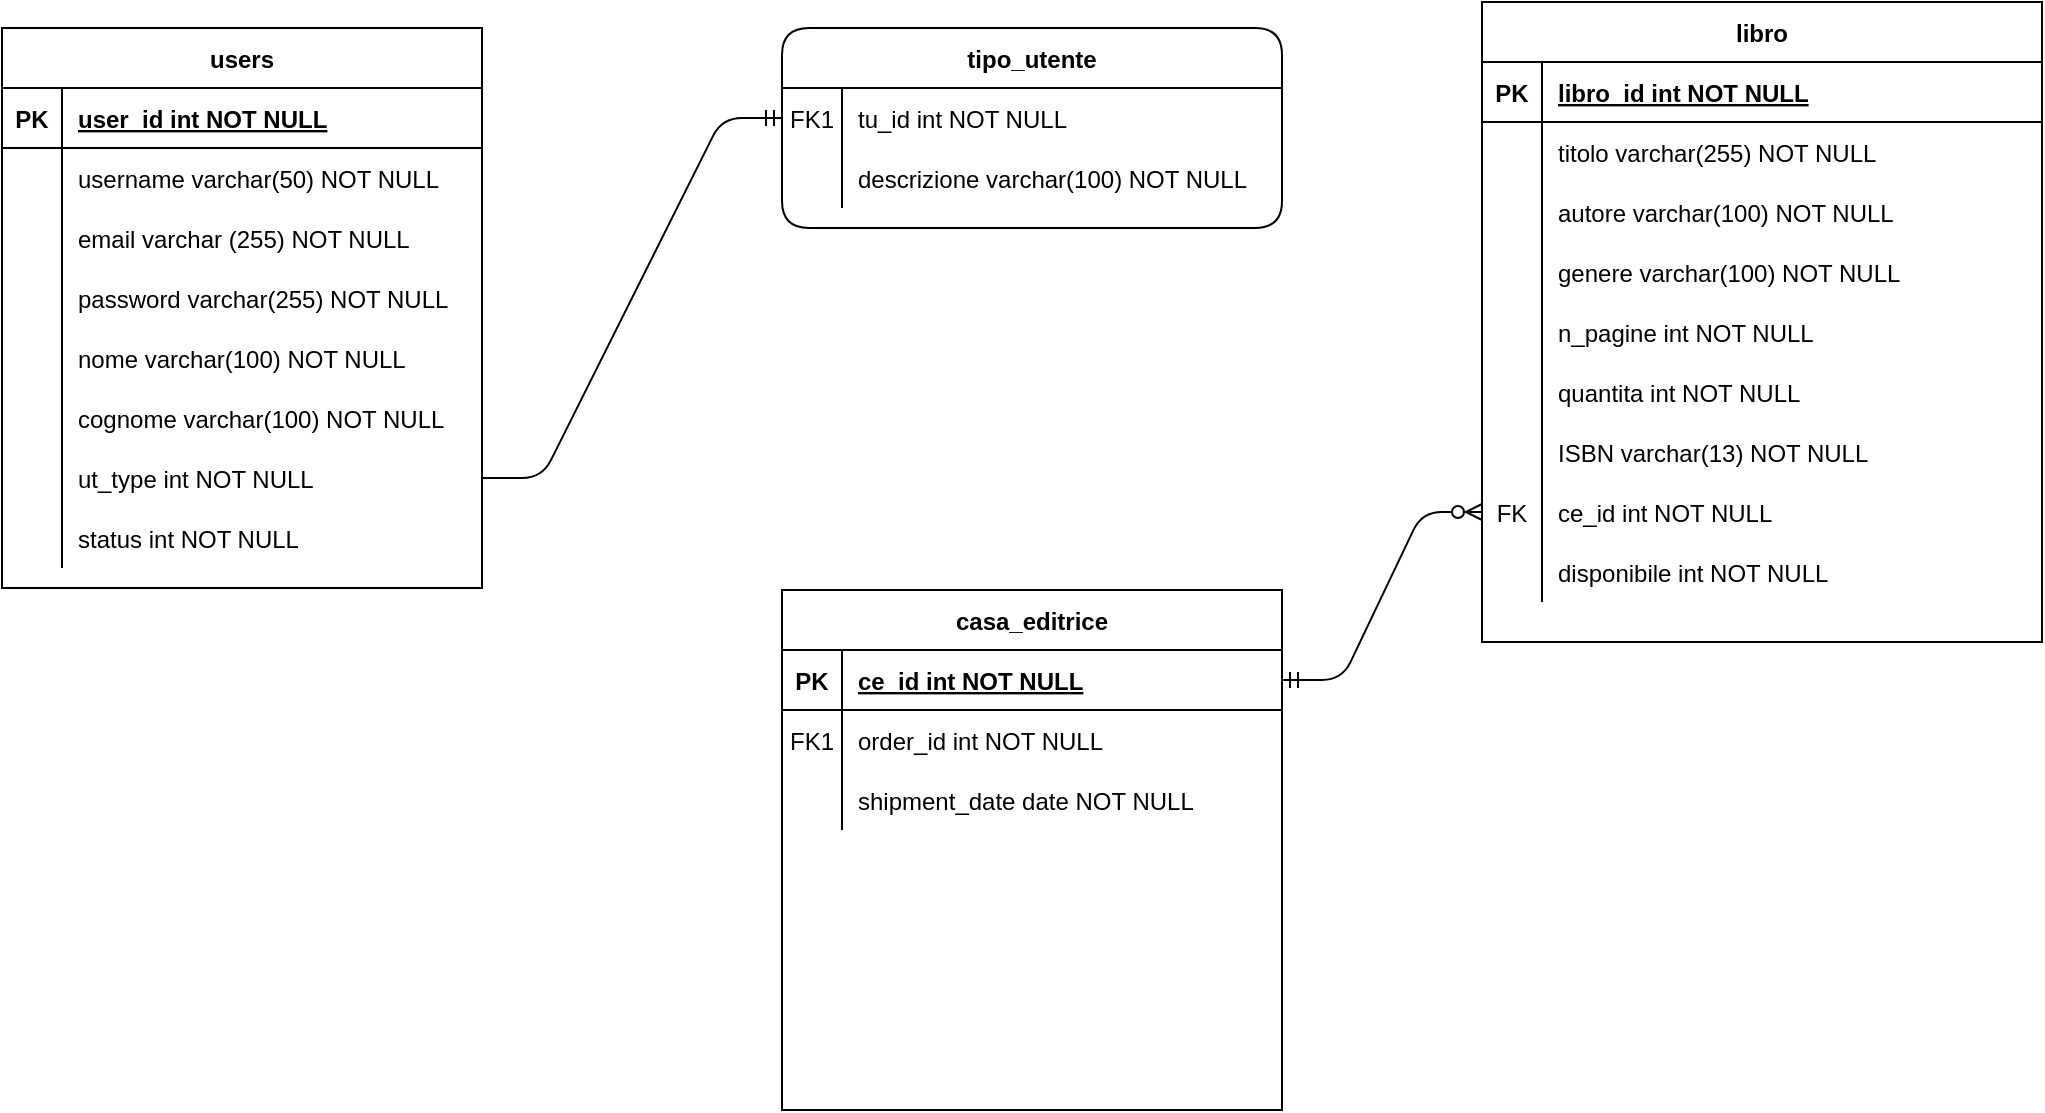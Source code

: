 <mxfile version="14.2.7" type="github">
  <diagram id="R2lEEEUBdFMjLlhIrx00" name="Page-1">
    <mxGraphModel dx="1064" dy="693" grid="1" gridSize="10" guides="1" tooltips="1" connect="1" arrows="1" fold="1" page="1" pageScale="1" pageWidth="1169" pageHeight="827" math="0" shadow="0" extFonts="Permanent Marker^https://fonts.googleapis.com/css?family=Permanent+Marker">
      <root>
        <mxCell id="0" />
        <mxCell id="1" parent="0" />
        <mxCell id="C-vyLk0tnHw3VtMMgP7b-2" value="tipo_utente" style="shape=table;startSize=30;container=1;collapsible=1;childLayout=tableLayout;fixedRows=1;rowLines=0;fontStyle=1;align=center;resizeLast=1;rounded=1;" parent="1" vertex="1">
          <mxGeometry x="470" y="133" width="250" height="100" as="geometry" />
        </mxCell>
        <mxCell id="C-vyLk0tnHw3VtMMgP7b-6" value="" style="shape=partialRectangle;collapsible=0;dropTarget=0;pointerEvents=0;fillColor=none;points=[[0,0.5],[1,0.5]];portConstraint=eastwest;top=0;left=0;right=0;bottom=0;" parent="C-vyLk0tnHw3VtMMgP7b-2" vertex="1">
          <mxGeometry y="30" width="250" height="30" as="geometry" />
        </mxCell>
        <mxCell id="C-vyLk0tnHw3VtMMgP7b-7" value="FK1" style="shape=partialRectangle;overflow=hidden;connectable=0;fillColor=none;top=0;left=0;bottom=0;right=0;" parent="C-vyLk0tnHw3VtMMgP7b-6" vertex="1">
          <mxGeometry width="30" height="30" as="geometry" />
        </mxCell>
        <mxCell id="C-vyLk0tnHw3VtMMgP7b-8" value="tu_id int NOT NULL" style="shape=partialRectangle;overflow=hidden;connectable=0;fillColor=none;top=0;left=0;bottom=0;right=0;align=left;spacingLeft=6;" parent="C-vyLk0tnHw3VtMMgP7b-6" vertex="1">
          <mxGeometry x="30" width="220" height="30" as="geometry" />
        </mxCell>
        <mxCell id="C-vyLk0tnHw3VtMMgP7b-9" value="" style="shape=partialRectangle;collapsible=0;dropTarget=0;pointerEvents=0;fillColor=none;points=[[0,0.5],[1,0.5]];portConstraint=eastwest;top=0;left=0;right=0;bottom=0;" parent="C-vyLk0tnHw3VtMMgP7b-2" vertex="1">
          <mxGeometry y="60" width="250" height="30" as="geometry" />
        </mxCell>
        <mxCell id="C-vyLk0tnHw3VtMMgP7b-10" value="" style="shape=partialRectangle;overflow=hidden;connectable=0;fillColor=none;top=0;left=0;bottom=0;right=0;" parent="C-vyLk0tnHw3VtMMgP7b-9" vertex="1">
          <mxGeometry width="30" height="30" as="geometry" />
        </mxCell>
        <mxCell id="C-vyLk0tnHw3VtMMgP7b-11" value="descrizione varchar(100) NOT NULL" style="shape=partialRectangle;overflow=hidden;connectable=0;fillColor=none;top=0;left=0;bottom=0;right=0;align=left;spacingLeft=6;" parent="C-vyLk0tnHw3VtMMgP7b-9" vertex="1">
          <mxGeometry x="30" width="220" height="30" as="geometry" />
        </mxCell>
        <mxCell id="Vtl8R_igDZuL0pvEwuOO-15" value="libro" style="shape=table;startSize=30;container=1;collapsible=1;childLayout=tableLayout;fixedRows=1;rowLines=0;fontStyle=1;align=center;resizeLast=1;" parent="1" vertex="1">
          <mxGeometry x="820" y="120" width="280" height="320" as="geometry" />
        </mxCell>
        <mxCell id="Vtl8R_igDZuL0pvEwuOO-16" value="" style="shape=partialRectangle;collapsible=0;dropTarget=0;pointerEvents=0;fillColor=none;points=[[0,0.5],[1,0.5]];portConstraint=eastwest;top=0;left=0;right=0;bottom=1;" parent="Vtl8R_igDZuL0pvEwuOO-15" vertex="1">
          <mxGeometry y="30" width="280" height="30" as="geometry" />
        </mxCell>
        <mxCell id="Vtl8R_igDZuL0pvEwuOO-17" value="PK" style="shape=partialRectangle;overflow=hidden;connectable=0;fillColor=none;top=0;left=0;bottom=0;right=0;fontStyle=1;" parent="Vtl8R_igDZuL0pvEwuOO-16" vertex="1">
          <mxGeometry width="30" height="30" as="geometry" />
        </mxCell>
        <mxCell id="Vtl8R_igDZuL0pvEwuOO-18" value="libro_id int NOT NULL " style="shape=partialRectangle;overflow=hidden;connectable=0;fillColor=none;top=0;left=0;bottom=0;right=0;align=left;spacingLeft=6;fontStyle=5;" parent="Vtl8R_igDZuL0pvEwuOO-16" vertex="1">
          <mxGeometry x="30" width="250" height="30" as="geometry" />
        </mxCell>
        <mxCell id="Vtl8R_igDZuL0pvEwuOO-19" value="" style="shape=partialRectangle;collapsible=0;dropTarget=0;pointerEvents=0;fillColor=none;points=[[0,0.5],[1,0.5]];portConstraint=eastwest;top=0;left=0;right=0;bottom=0;" parent="Vtl8R_igDZuL0pvEwuOO-15" vertex="1">
          <mxGeometry y="60" width="280" height="30" as="geometry" />
        </mxCell>
        <mxCell id="Vtl8R_igDZuL0pvEwuOO-20" value="" style="shape=partialRectangle;overflow=hidden;connectable=0;fillColor=none;top=0;left=0;bottom=0;right=0;" parent="Vtl8R_igDZuL0pvEwuOO-19" vertex="1">
          <mxGeometry width="30" height="30" as="geometry" />
        </mxCell>
        <mxCell id="Vtl8R_igDZuL0pvEwuOO-21" value="titolo varchar(255) NOT NULL" style="shape=partialRectangle;overflow=hidden;connectable=0;fillColor=none;top=0;left=0;bottom=0;right=0;align=left;spacingLeft=6;" parent="Vtl8R_igDZuL0pvEwuOO-19" vertex="1">
          <mxGeometry x="30" width="250" height="30" as="geometry" />
        </mxCell>
        <mxCell id="Vtl8R_igDZuL0pvEwuOO-22" value="" style="shape=partialRectangle;collapsible=0;dropTarget=0;pointerEvents=0;fillColor=none;points=[[0,0.5],[1,0.5]];portConstraint=eastwest;top=0;left=0;right=0;bottom=0;" parent="Vtl8R_igDZuL0pvEwuOO-15" vertex="1">
          <mxGeometry y="90" width="280" height="30" as="geometry" />
        </mxCell>
        <mxCell id="Vtl8R_igDZuL0pvEwuOO-23" value="" style="shape=partialRectangle;overflow=hidden;connectable=0;fillColor=none;top=0;left=0;bottom=0;right=0;" parent="Vtl8R_igDZuL0pvEwuOO-22" vertex="1">
          <mxGeometry width="30" height="30" as="geometry" />
        </mxCell>
        <mxCell id="Vtl8R_igDZuL0pvEwuOO-24" value="autore varchar(100) NOT NULL" style="shape=partialRectangle;overflow=hidden;connectable=0;fillColor=none;top=0;left=0;bottom=0;right=0;align=left;spacingLeft=6;" parent="Vtl8R_igDZuL0pvEwuOO-22" vertex="1">
          <mxGeometry x="30" width="250" height="30" as="geometry" />
        </mxCell>
        <mxCell id="S0_BgPtVkWArHSTj8qXA-43" value="" style="shape=partialRectangle;collapsible=0;dropTarget=0;pointerEvents=0;fillColor=none;points=[[0,0.5],[1,0.5]];portConstraint=eastwest;top=0;left=0;right=0;bottom=0;" vertex="1" parent="Vtl8R_igDZuL0pvEwuOO-15">
          <mxGeometry y="120" width="280" height="30" as="geometry" />
        </mxCell>
        <mxCell id="S0_BgPtVkWArHSTj8qXA-44" value="" style="shape=partialRectangle;overflow=hidden;connectable=0;fillColor=none;top=0;left=0;bottom=0;right=0;" vertex="1" parent="S0_BgPtVkWArHSTj8qXA-43">
          <mxGeometry width="30" height="30" as="geometry" />
        </mxCell>
        <mxCell id="S0_BgPtVkWArHSTj8qXA-45" value="genere varchar(100) NOT NULL" style="shape=partialRectangle;overflow=hidden;connectable=0;fillColor=none;top=0;left=0;bottom=0;right=0;align=left;spacingLeft=6;" vertex="1" parent="S0_BgPtVkWArHSTj8qXA-43">
          <mxGeometry x="30" width="250" height="30" as="geometry" />
        </mxCell>
        <mxCell id="S0_BgPtVkWArHSTj8qXA-46" value="" style="shape=partialRectangle;collapsible=0;dropTarget=0;pointerEvents=0;fillColor=none;points=[[0,0.5],[1,0.5]];portConstraint=eastwest;top=0;left=0;right=0;bottom=0;" vertex="1" parent="Vtl8R_igDZuL0pvEwuOO-15">
          <mxGeometry y="150" width="280" height="30" as="geometry" />
        </mxCell>
        <mxCell id="S0_BgPtVkWArHSTj8qXA-47" value="" style="shape=partialRectangle;overflow=hidden;connectable=0;fillColor=none;top=0;left=0;bottom=0;right=0;" vertex="1" parent="S0_BgPtVkWArHSTj8qXA-46">
          <mxGeometry width="30" height="30" as="geometry" />
        </mxCell>
        <mxCell id="S0_BgPtVkWArHSTj8qXA-48" value="n_pagine int NOT NULL" style="shape=partialRectangle;overflow=hidden;connectable=0;fillColor=none;top=0;left=0;bottom=0;right=0;align=left;spacingLeft=6;" vertex="1" parent="S0_BgPtVkWArHSTj8qXA-46">
          <mxGeometry x="30" width="250" height="30" as="geometry" />
        </mxCell>
        <mxCell id="S0_BgPtVkWArHSTj8qXA-49" value="" style="shape=partialRectangle;collapsible=0;dropTarget=0;pointerEvents=0;fillColor=none;points=[[0,0.5],[1,0.5]];portConstraint=eastwest;top=0;left=0;right=0;bottom=0;" vertex="1" parent="Vtl8R_igDZuL0pvEwuOO-15">
          <mxGeometry y="180" width="280" height="30" as="geometry" />
        </mxCell>
        <mxCell id="S0_BgPtVkWArHSTj8qXA-50" value="" style="shape=partialRectangle;overflow=hidden;connectable=0;fillColor=none;top=0;left=0;bottom=0;right=0;" vertex="1" parent="S0_BgPtVkWArHSTj8qXA-49">
          <mxGeometry width="30" height="30" as="geometry" />
        </mxCell>
        <mxCell id="S0_BgPtVkWArHSTj8qXA-51" value="quantita int NOT NULL" style="shape=partialRectangle;overflow=hidden;connectable=0;fillColor=none;top=0;left=0;bottom=0;right=0;align=left;spacingLeft=6;" vertex="1" parent="S0_BgPtVkWArHSTj8qXA-49">
          <mxGeometry x="30" width="250" height="30" as="geometry" />
        </mxCell>
        <mxCell id="S0_BgPtVkWArHSTj8qXA-52" value="" style="shape=partialRectangle;collapsible=0;dropTarget=0;pointerEvents=0;fillColor=none;points=[[0,0.5],[1,0.5]];portConstraint=eastwest;top=0;left=0;right=0;bottom=0;" vertex="1" parent="Vtl8R_igDZuL0pvEwuOO-15">
          <mxGeometry y="210" width="280" height="30" as="geometry" />
        </mxCell>
        <mxCell id="S0_BgPtVkWArHSTj8qXA-53" value="" style="shape=partialRectangle;overflow=hidden;connectable=0;fillColor=none;top=0;left=0;bottom=0;right=0;" vertex="1" parent="S0_BgPtVkWArHSTj8qXA-52">
          <mxGeometry width="30" height="30" as="geometry" />
        </mxCell>
        <mxCell id="S0_BgPtVkWArHSTj8qXA-54" value="ISBN varchar(13) NOT NULL" style="shape=partialRectangle;overflow=hidden;connectable=0;fillColor=none;top=0;left=0;bottom=0;right=0;align=left;spacingLeft=6;" vertex="1" parent="S0_BgPtVkWArHSTj8qXA-52">
          <mxGeometry x="30" width="250" height="30" as="geometry" />
        </mxCell>
        <mxCell id="S0_BgPtVkWArHSTj8qXA-55" value="" style="shape=partialRectangle;collapsible=0;dropTarget=0;pointerEvents=0;fillColor=none;points=[[0,0.5],[1,0.5]];portConstraint=eastwest;top=0;left=0;right=0;bottom=0;" vertex="1" parent="Vtl8R_igDZuL0pvEwuOO-15">
          <mxGeometry y="240" width="280" height="30" as="geometry" />
        </mxCell>
        <mxCell id="S0_BgPtVkWArHSTj8qXA-56" value="FK" style="shape=partialRectangle;overflow=hidden;connectable=0;fillColor=none;top=0;left=0;bottom=0;right=0;" vertex="1" parent="S0_BgPtVkWArHSTj8qXA-55">
          <mxGeometry width="30" height="30" as="geometry" />
        </mxCell>
        <mxCell id="S0_BgPtVkWArHSTj8qXA-57" value="ce_id int NOT NULL" style="shape=partialRectangle;overflow=hidden;connectable=0;fillColor=none;top=0;left=0;bottom=0;right=0;align=left;spacingLeft=6;" vertex="1" parent="S0_BgPtVkWArHSTj8qXA-55">
          <mxGeometry x="30" width="250" height="30" as="geometry" />
        </mxCell>
        <mxCell id="S0_BgPtVkWArHSTj8qXA-59" value="" style="shape=partialRectangle;collapsible=0;dropTarget=0;pointerEvents=0;fillColor=none;points=[[0,0.5],[1,0.5]];portConstraint=eastwest;top=0;left=0;right=0;bottom=0;" vertex="1" parent="Vtl8R_igDZuL0pvEwuOO-15">
          <mxGeometry y="270" width="280" height="30" as="geometry" />
        </mxCell>
        <mxCell id="S0_BgPtVkWArHSTj8qXA-60" value="" style="shape=partialRectangle;overflow=hidden;connectable=0;fillColor=none;top=0;left=0;bottom=0;right=0;" vertex="1" parent="S0_BgPtVkWArHSTj8qXA-59">
          <mxGeometry width="30" height="30" as="geometry" />
        </mxCell>
        <mxCell id="S0_BgPtVkWArHSTj8qXA-61" value="disponibile int NOT NULL" style="shape=partialRectangle;overflow=hidden;connectable=0;fillColor=none;top=0;left=0;bottom=0;right=0;align=left;spacingLeft=6;" vertex="1" parent="S0_BgPtVkWArHSTj8qXA-59">
          <mxGeometry x="30" width="250" height="30" as="geometry" />
        </mxCell>
        <mxCell id="Vtl8R_igDZuL0pvEwuOO-27" value="casa_editrice" style="shape=table;startSize=30;container=1;collapsible=1;childLayout=tableLayout;fixedRows=1;rowLines=0;fontStyle=1;align=center;resizeLast=1;" parent="1" vertex="1">
          <mxGeometry x="470" y="414" width="250.0" height="260" as="geometry" />
        </mxCell>
        <mxCell id="Vtl8R_igDZuL0pvEwuOO-28" value="" style="shape=partialRectangle;collapsible=0;dropTarget=0;pointerEvents=0;fillColor=none;points=[[0,0.5],[1,0.5]];portConstraint=eastwest;top=0;left=0;right=0;bottom=1;" parent="Vtl8R_igDZuL0pvEwuOO-27" vertex="1">
          <mxGeometry y="30" width="250.0" height="30" as="geometry" />
        </mxCell>
        <mxCell id="Vtl8R_igDZuL0pvEwuOO-29" value="PK" style="shape=partialRectangle;overflow=hidden;connectable=0;fillColor=none;top=0;left=0;bottom=0;right=0;fontStyle=1;" parent="Vtl8R_igDZuL0pvEwuOO-28" vertex="1">
          <mxGeometry width="30" height="30" as="geometry" />
        </mxCell>
        <mxCell id="Vtl8R_igDZuL0pvEwuOO-30" value="ce_id int NOT NULL " style="shape=partialRectangle;overflow=hidden;connectable=0;fillColor=none;top=0;left=0;bottom=0;right=0;align=left;spacingLeft=6;fontStyle=5;" parent="Vtl8R_igDZuL0pvEwuOO-28" vertex="1">
          <mxGeometry x="30" width="220.0" height="30" as="geometry" />
        </mxCell>
        <mxCell id="Vtl8R_igDZuL0pvEwuOO-31" value="" style="shape=partialRectangle;collapsible=0;dropTarget=0;pointerEvents=0;fillColor=none;points=[[0,0.5],[1,0.5]];portConstraint=eastwest;top=0;left=0;right=0;bottom=0;" parent="Vtl8R_igDZuL0pvEwuOO-27" vertex="1">
          <mxGeometry y="60" width="250.0" height="30" as="geometry" />
        </mxCell>
        <mxCell id="Vtl8R_igDZuL0pvEwuOO-32" value="FK1" style="shape=partialRectangle;overflow=hidden;connectable=0;fillColor=none;top=0;left=0;bottom=0;right=0;" parent="Vtl8R_igDZuL0pvEwuOO-31" vertex="1">
          <mxGeometry width="30" height="30" as="geometry" />
        </mxCell>
        <mxCell id="Vtl8R_igDZuL0pvEwuOO-33" value="order_id int NOT NULL" style="shape=partialRectangle;overflow=hidden;connectable=0;fillColor=none;top=0;left=0;bottom=0;right=0;align=left;spacingLeft=6;" parent="Vtl8R_igDZuL0pvEwuOO-31" vertex="1">
          <mxGeometry x="30" width="220.0" height="30" as="geometry" />
        </mxCell>
        <mxCell id="Vtl8R_igDZuL0pvEwuOO-34" value="" style="shape=partialRectangle;collapsible=0;dropTarget=0;pointerEvents=0;fillColor=none;points=[[0,0.5],[1,0.5]];portConstraint=eastwest;top=0;left=0;right=0;bottom=0;" parent="Vtl8R_igDZuL0pvEwuOO-27" vertex="1">
          <mxGeometry y="90" width="250.0" height="30" as="geometry" />
        </mxCell>
        <mxCell id="Vtl8R_igDZuL0pvEwuOO-35" value="" style="shape=partialRectangle;overflow=hidden;connectable=0;fillColor=none;top=0;left=0;bottom=0;right=0;" parent="Vtl8R_igDZuL0pvEwuOO-34" vertex="1">
          <mxGeometry width="30" height="30" as="geometry" />
        </mxCell>
        <mxCell id="Vtl8R_igDZuL0pvEwuOO-36" value="shipment_date date NOT NULL" style="shape=partialRectangle;overflow=hidden;connectable=0;fillColor=none;top=0;left=0;bottom=0;right=0;align=left;spacingLeft=6;" parent="Vtl8R_igDZuL0pvEwuOO-34" vertex="1">
          <mxGeometry x="30" width="220.0" height="30" as="geometry" />
        </mxCell>
        <mxCell id="S0_BgPtVkWArHSTj8qXA-1" value="users" style="shape=table;startSize=30;container=1;collapsible=1;childLayout=tableLayout;fixedRows=1;rowLines=0;fontStyle=1;align=center;resizeLast=1;" vertex="1" parent="1">
          <mxGeometry x="80" y="133" width="240" height="280" as="geometry" />
        </mxCell>
        <mxCell id="S0_BgPtVkWArHSTj8qXA-2" value="" style="shape=partialRectangle;collapsible=0;dropTarget=0;pointerEvents=0;fillColor=none;top=0;left=0;bottom=1;right=0;points=[[0,0.5],[1,0.5]];portConstraint=eastwest;" vertex="1" parent="S0_BgPtVkWArHSTj8qXA-1">
          <mxGeometry y="30" width="240" height="30" as="geometry" />
        </mxCell>
        <mxCell id="S0_BgPtVkWArHSTj8qXA-3" value="PK" style="shape=partialRectangle;connectable=0;fillColor=none;top=0;left=0;bottom=0;right=0;fontStyle=1;overflow=hidden;" vertex="1" parent="S0_BgPtVkWArHSTj8qXA-2">
          <mxGeometry width="30" height="30" as="geometry" />
        </mxCell>
        <mxCell id="S0_BgPtVkWArHSTj8qXA-4" value="user_id int NOT NULL" style="shape=partialRectangle;connectable=0;fillColor=none;top=0;left=0;bottom=0;right=0;align=left;spacingLeft=6;fontStyle=5;overflow=hidden;" vertex="1" parent="S0_BgPtVkWArHSTj8qXA-2">
          <mxGeometry x="30" width="210" height="30" as="geometry" />
        </mxCell>
        <mxCell id="S0_BgPtVkWArHSTj8qXA-5" value="" style="shape=partialRectangle;collapsible=0;dropTarget=0;pointerEvents=0;fillColor=none;top=0;left=0;bottom=0;right=0;points=[[0,0.5],[1,0.5]];portConstraint=eastwest;" vertex="1" parent="S0_BgPtVkWArHSTj8qXA-1">
          <mxGeometry y="60" width="240" height="30" as="geometry" />
        </mxCell>
        <mxCell id="S0_BgPtVkWArHSTj8qXA-6" value="" style="shape=partialRectangle;connectable=0;fillColor=none;top=0;left=0;bottom=0;right=0;editable=1;overflow=hidden;" vertex="1" parent="S0_BgPtVkWArHSTj8qXA-5">
          <mxGeometry width="30" height="30" as="geometry" />
        </mxCell>
        <mxCell id="S0_BgPtVkWArHSTj8qXA-7" value="username varchar(50) NOT NULL" style="shape=partialRectangle;connectable=0;fillColor=none;top=0;left=0;bottom=0;right=0;align=left;spacingLeft=6;overflow=hidden;" vertex="1" parent="S0_BgPtVkWArHSTj8qXA-5">
          <mxGeometry x="30" width="210" height="30" as="geometry" />
        </mxCell>
        <mxCell id="S0_BgPtVkWArHSTj8qXA-8" value="" style="shape=partialRectangle;collapsible=0;dropTarget=0;pointerEvents=0;fillColor=none;top=0;left=0;bottom=0;right=0;points=[[0,0.5],[1,0.5]];portConstraint=eastwest;" vertex="1" parent="S0_BgPtVkWArHSTj8qXA-1">
          <mxGeometry y="90" width="240" height="30" as="geometry" />
        </mxCell>
        <mxCell id="S0_BgPtVkWArHSTj8qXA-9" value="" style="shape=partialRectangle;connectable=0;fillColor=none;top=0;left=0;bottom=0;right=0;editable=1;overflow=hidden;" vertex="1" parent="S0_BgPtVkWArHSTj8qXA-8">
          <mxGeometry width="30" height="30" as="geometry" />
        </mxCell>
        <mxCell id="S0_BgPtVkWArHSTj8qXA-10" value="email varchar (255) NOT NULL" style="shape=partialRectangle;connectable=0;fillColor=none;top=0;left=0;bottom=0;right=0;align=left;spacingLeft=6;overflow=hidden;" vertex="1" parent="S0_BgPtVkWArHSTj8qXA-8">
          <mxGeometry x="30" width="210" height="30" as="geometry" />
        </mxCell>
        <mxCell id="S0_BgPtVkWArHSTj8qXA-11" value="" style="shape=partialRectangle;collapsible=0;dropTarget=0;pointerEvents=0;fillColor=none;top=0;left=0;bottom=0;right=0;points=[[0,0.5],[1,0.5]];portConstraint=eastwest;" vertex="1" parent="S0_BgPtVkWArHSTj8qXA-1">
          <mxGeometry y="120" width="240" height="30" as="geometry" />
        </mxCell>
        <mxCell id="S0_BgPtVkWArHSTj8qXA-12" value="" style="shape=partialRectangle;connectable=0;fillColor=none;top=0;left=0;bottom=0;right=0;editable=1;overflow=hidden;" vertex="1" parent="S0_BgPtVkWArHSTj8qXA-11">
          <mxGeometry width="30" height="30" as="geometry" />
        </mxCell>
        <mxCell id="S0_BgPtVkWArHSTj8qXA-13" value="password varchar(255) NOT NULL" style="shape=partialRectangle;connectable=0;fillColor=none;top=0;left=0;bottom=0;right=0;align=left;spacingLeft=6;overflow=hidden;" vertex="1" parent="S0_BgPtVkWArHSTj8qXA-11">
          <mxGeometry x="30" width="210" height="30" as="geometry" />
        </mxCell>
        <mxCell id="S0_BgPtVkWArHSTj8qXA-27" value="" style="shape=partialRectangle;collapsible=0;dropTarget=0;pointerEvents=0;fillColor=none;top=0;left=0;bottom=0;right=0;points=[[0,0.5],[1,0.5]];portConstraint=eastwest;" vertex="1" parent="S0_BgPtVkWArHSTj8qXA-1">
          <mxGeometry y="150" width="240" height="30" as="geometry" />
        </mxCell>
        <mxCell id="S0_BgPtVkWArHSTj8qXA-28" value="" style="shape=partialRectangle;connectable=0;fillColor=none;top=0;left=0;bottom=0;right=0;editable=1;overflow=hidden;" vertex="1" parent="S0_BgPtVkWArHSTj8qXA-27">
          <mxGeometry width="30" height="30" as="geometry" />
        </mxCell>
        <mxCell id="S0_BgPtVkWArHSTj8qXA-29" value="nome varchar(100) NOT NULL" style="shape=partialRectangle;connectable=0;fillColor=none;top=0;left=0;bottom=0;right=0;align=left;spacingLeft=6;overflow=hidden;" vertex="1" parent="S0_BgPtVkWArHSTj8qXA-27">
          <mxGeometry x="30" width="210" height="30" as="geometry" />
        </mxCell>
        <mxCell id="S0_BgPtVkWArHSTj8qXA-30" value="" style="shape=partialRectangle;collapsible=0;dropTarget=0;pointerEvents=0;fillColor=none;top=0;left=0;bottom=0;right=0;points=[[0,0.5],[1,0.5]];portConstraint=eastwest;" vertex="1" parent="S0_BgPtVkWArHSTj8qXA-1">
          <mxGeometry y="180" width="240" height="30" as="geometry" />
        </mxCell>
        <mxCell id="S0_BgPtVkWArHSTj8qXA-31" value="" style="shape=partialRectangle;connectable=0;fillColor=none;top=0;left=0;bottom=0;right=0;editable=1;overflow=hidden;" vertex="1" parent="S0_BgPtVkWArHSTj8qXA-30">
          <mxGeometry width="30" height="30" as="geometry" />
        </mxCell>
        <mxCell id="S0_BgPtVkWArHSTj8qXA-32" value="cognome varchar(100) NOT NULL" style="shape=partialRectangle;connectable=0;fillColor=none;top=0;left=0;bottom=0;right=0;align=left;spacingLeft=6;overflow=hidden;" vertex="1" parent="S0_BgPtVkWArHSTj8qXA-30">
          <mxGeometry x="30" width="210" height="30" as="geometry" />
        </mxCell>
        <mxCell id="S0_BgPtVkWArHSTj8qXA-33" value="" style="shape=partialRectangle;collapsible=0;dropTarget=0;pointerEvents=0;fillColor=none;top=0;left=0;bottom=0;right=0;points=[[0,0.5],[1,0.5]];portConstraint=eastwest;" vertex="1" parent="S0_BgPtVkWArHSTj8qXA-1">
          <mxGeometry y="210" width="240" height="30" as="geometry" />
        </mxCell>
        <mxCell id="S0_BgPtVkWArHSTj8qXA-34" value="" style="shape=partialRectangle;connectable=0;fillColor=none;top=0;left=0;bottom=0;right=0;editable=1;overflow=hidden;" vertex="1" parent="S0_BgPtVkWArHSTj8qXA-33">
          <mxGeometry width="30" height="30" as="geometry" />
        </mxCell>
        <mxCell id="S0_BgPtVkWArHSTj8qXA-35" value="ut_type int NOT NULL" style="shape=partialRectangle;connectable=0;fillColor=none;top=0;left=0;bottom=0;right=0;align=left;spacingLeft=6;overflow=hidden;" vertex="1" parent="S0_BgPtVkWArHSTj8qXA-33">
          <mxGeometry x="30" width="210" height="30" as="geometry" />
        </mxCell>
        <mxCell id="S0_BgPtVkWArHSTj8qXA-36" value="" style="shape=partialRectangle;collapsible=0;dropTarget=0;pointerEvents=0;fillColor=none;top=0;left=0;bottom=0;right=0;points=[[0,0.5],[1,0.5]];portConstraint=eastwest;" vertex="1" parent="S0_BgPtVkWArHSTj8qXA-1">
          <mxGeometry y="240" width="240" height="30" as="geometry" />
        </mxCell>
        <mxCell id="S0_BgPtVkWArHSTj8qXA-37" value="" style="shape=partialRectangle;connectable=0;fillColor=none;top=0;left=0;bottom=0;right=0;editable=1;overflow=hidden;" vertex="1" parent="S0_BgPtVkWArHSTj8qXA-36">
          <mxGeometry width="30" height="30" as="geometry" />
        </mxCell>
        <mxCell id="S0_BgPtVkWArHSTj8qXA-38" value="status int NOT NULL" style="shape=partialRectangle;connectable=0;fillColor=none;top=0;left=0;bottom=0;right=0;align=left;spacingLeft=6;overflow=hidden;" vertex="1" parent="S0_BgPtVkWArHSTj8qXA-36">
          <mxGeometry x="30" width="210" height="30" as="geometry" />
        </mxCell>
        <mxCell id="S0_BgPtVkWArHSTj8qXA-42" value="" style="edgeStyle=entityRelationEdgeStyle;fontSize=12;html=1;endArrow=ERmandOne;" edge="1" parent="1" source="S0_BgPtVkWArHSTj8qXA-33" target="C-vyLk0tnHw3VtMMgP7b-6">
          <mxGeometry width="100" height="100" relative="1" as="geometry">
            <mxPoint x="380" y="370" as="sourcePoint" />
            <mxPoint x="480" y="270" as="targetPoint" />
          </mxGeometry>
        </mxCell>
        <mxCell id="S0_BgPtVkWArHSTj8qXA-58" value="" style="edgeStyle=entityRelationEdgeStyle;fontSize=12;html=1;endArrow=ERzeroToMany;startArrow=ERmandOne;" edge="1" parent="1" source="Vtl8R_igDZuL0pvEwuOO-28" target="S0_BgPtVkWArHSTj8qXA-55">
          <mxGeometry width="100" height="100" relative="1" as="geometry">
            <mxPoint x="680" y="470" as="sourcePoint" />
            <mxPoint x="780" y="370" as="targetPoint" />
          </mxGeometry>
        </mxCell>
      </root>
    </mxGraphModel>
  </diagram>
</mxfile>
